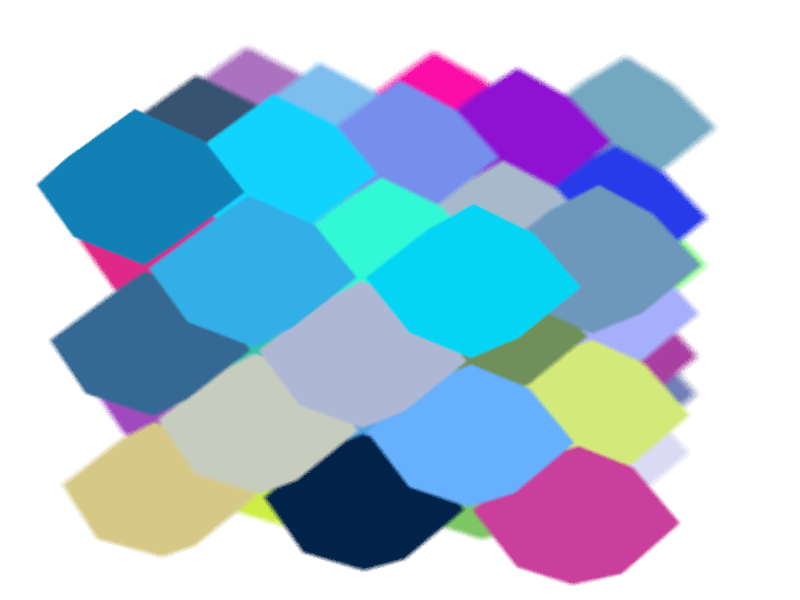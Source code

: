 #include "colors.inc"
#include "math.inc"
#include "rand.inc"
#include "finish.inc"

#declare A = sqrt(2);
#declare R = 0.025;

#declare rhombdod = intersection
{
	box   {<-2,-2,-2>, <+2,+2,+2>}
	plane {<+1,+1,+0>, A} 
	plane {<+1,-1,+0>, A}
	plane {<-1,+1,+0>, A}
	plane {<-1,-1,+0>, A}
	plane {<+1,+0,+1>, A}
	plane {<+1,+0,-1>, A}
	plane {<-1,+0,+1>, A}
	plane {<-1,+0,-1>, A}
	plane {<+0,+1,+1>, A}
	plane {<+0,+1,-1>, A}
	plane {<+0,-1,+1>, A}
	plane {<+0,-1,-1>, A}
}

#declare tripod = union
{
	cylinder {<+2,+0,+0>, <+1,+1,+1>, R}
	cylinder {<+0,+2,+0>, <+1,+1,+1>, R}
	cylinder {<+0,+0,+2>, <+1,+1,+1>, R}
	sphere   {<+1,+1,+1>, R}
}

#declare rhombdodedges = union
{
	object {tripod}
	object {tripod rotate 090 * z}
	object {tripod rotate 180 * z}
	object {tripod rotate 270 * z}
	object {tripod rotate 180 * x}
	object {tripod rotate 180 * x rotate 090 * z}
	object {tripod rotate 180 * x rotate 180 * z}
	object {tripod rotate 180 * x rotate 270 * z}
	sphere {<+2,+0,+0 >, R}
	sphere {<-2,+0,+0 >, R}
	sphere {<+0,+2,+0 >, R}
	sphere {<+0,-2,+0 >, R}
	sphere {<+0,+0,+2 >, R}
	sphere {<+0,+0,-2 >, R}
}

global_settings
{
	assumed_gamma	1.8
	adc_bailout	0.005
	max_trace_level	50
	radiosity
	{
		pretrace_start	0.08
		pretrace_end	0.01
		count		50
		error_bound	0.1
		recursion_limit	1
		normal		on
		brightness	0.8
		always_sample	yes
		gray_threshold	0.8
		media		on
	}
}

background {color White}

#declare LX = 60;
#declare LZ = 100;
light_source {<+LX,-LX,+LZ,> color White parallel}
light_source {<+LX,+LX,+LZ,> color White parallel}

#declare extent = 2;
#declare i = -extent;
#while (i <= extent)
	#declare j = -extent;
	#while (j <= extent)
		#declare k = -extent;
		#while (k <= extent)
			#if (even(i + j + k) & (i + j + 2 * k < 3 * extent) & Prob(0.95, RdmD))
				#declare RCOLOUR = rgbt <rand(RdmA),rand(RdmA),rand(RdmA),0,>;
				object
				{
					rhombdod
					scale 0.48
					translate <i,j,k,>
					texture
					{
						pigment {color RCOLOUR}
						finish {Phong_Glossy}
					}
				}
			#end
			#declare k = k + 1;
		#end
		#declare j = j + 1;
	#end
	#declare i = i + 1;
#end

camera
{
	location	+y * 20
	direction	-y
	up		+z * 0.4
	right		+x * 0.4
	rotate		+x * 20
	rotate		-z * 10
	focal_point	vaxis_rotate(vaxis_rotate(+y * 4, +x, 20), -z, 10)
	aperture	1
	blur_samples	20
}

plane
{
	z, -3
	pigment {color White}
	finish {Phong_Glossy}
}
